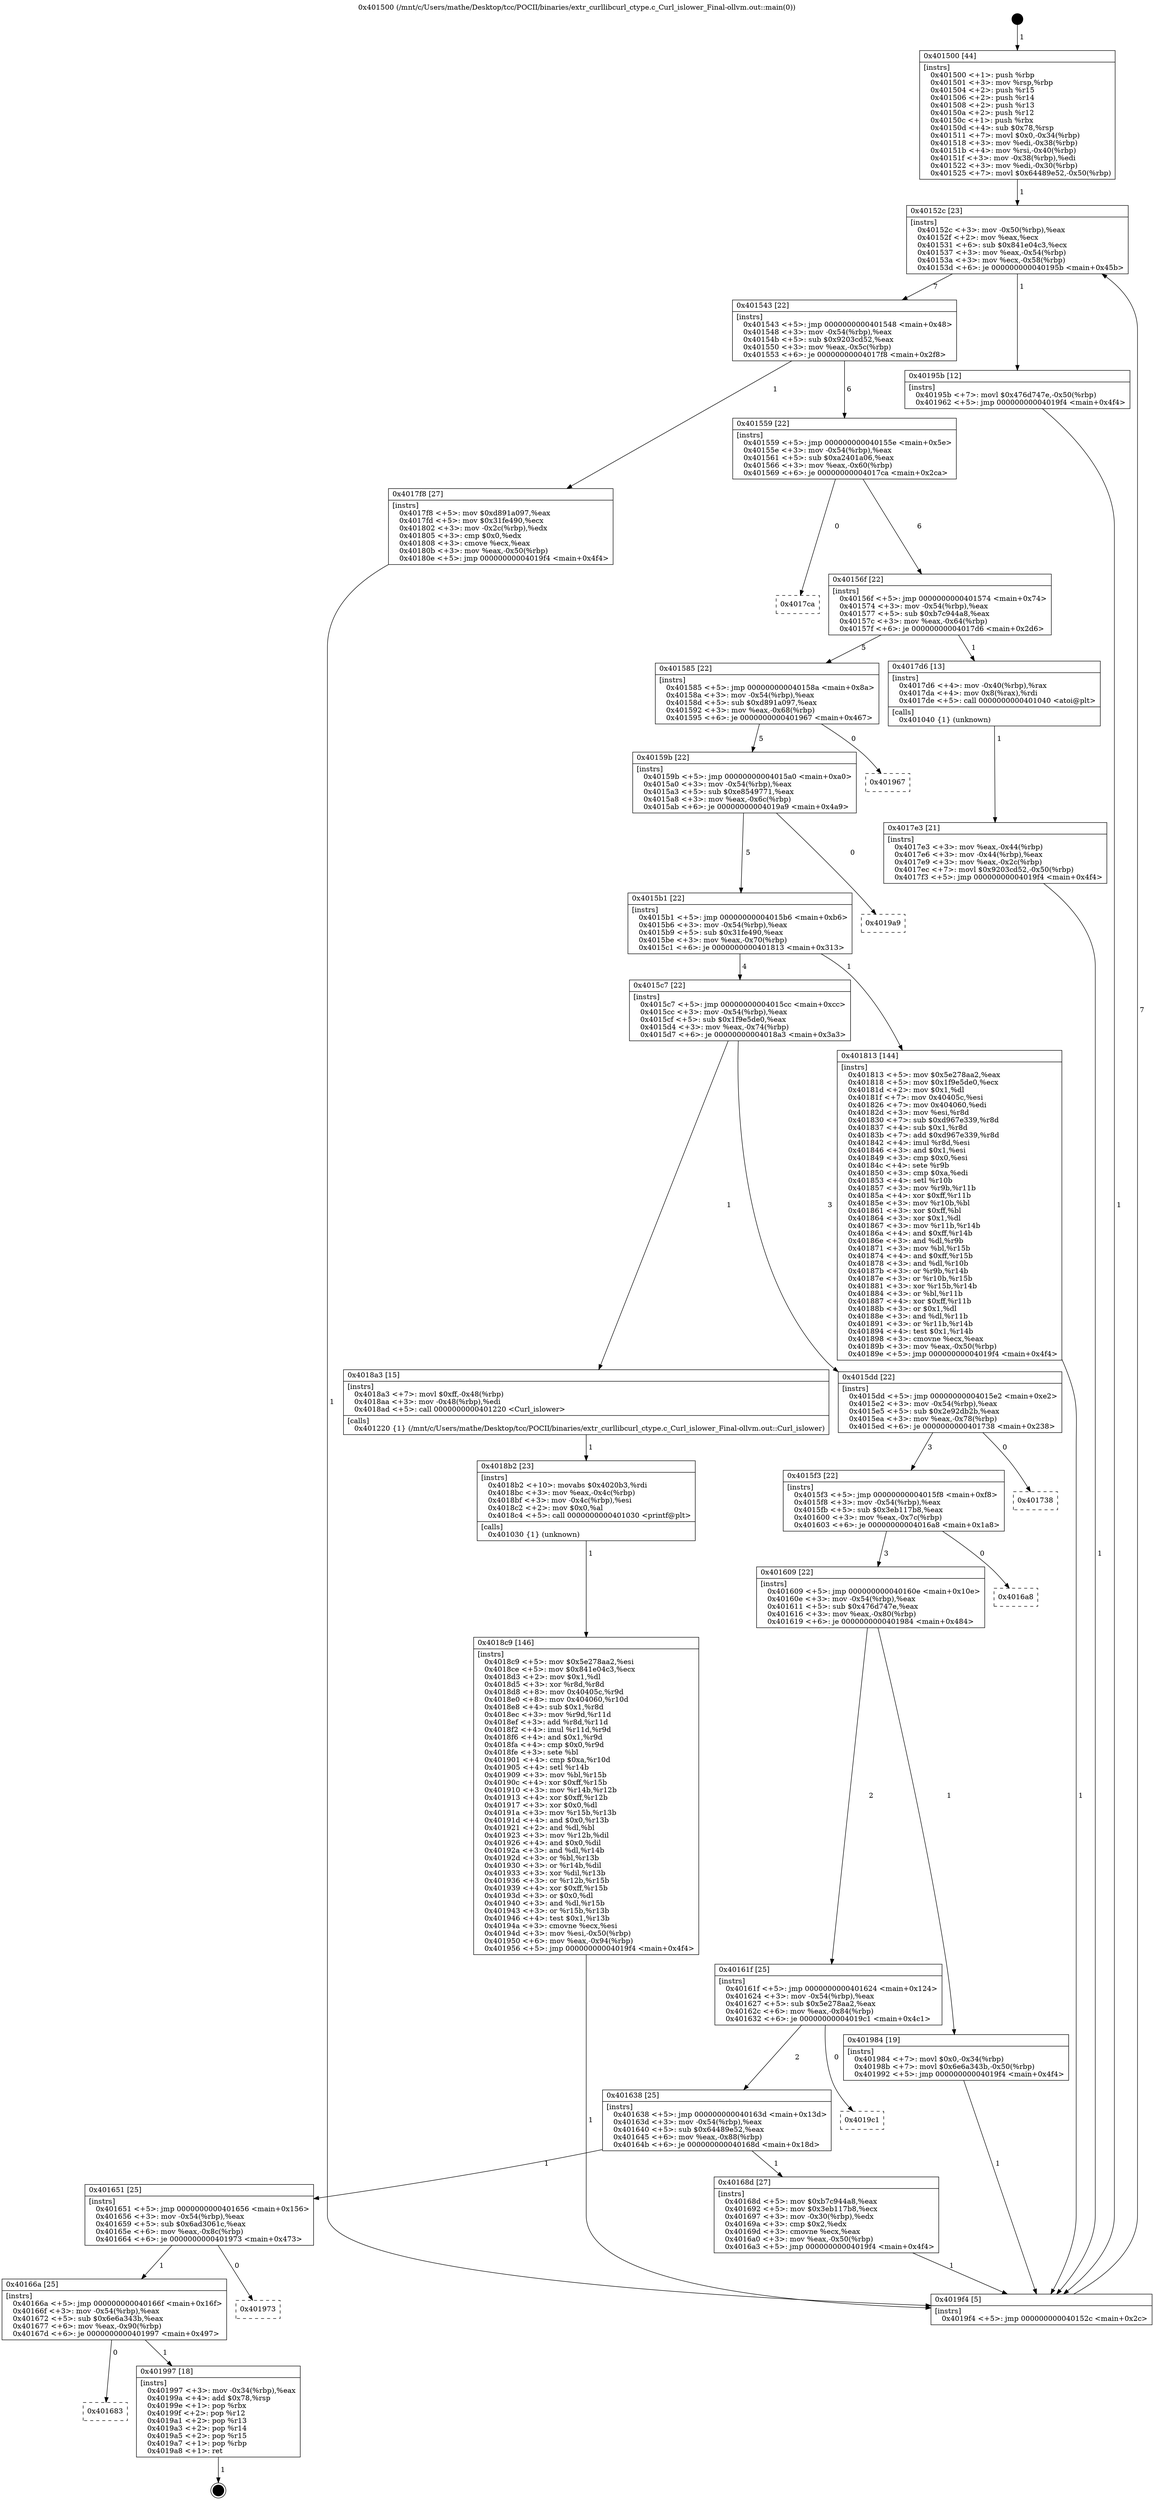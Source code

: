 digraph "0x401500" {
  label = "0x401500 (/mnt/c/Users/mathe/Desktop/tcc/POCII/binaries/extr_curllibcurl_ctype.c_Curl_islower_Final-ollvm.out::main(0))"
  labelloc = "t"
  node[shape=record]

  Entry [label="",width=0.3,height=0.3,shape=circle,fillcolor=black,style=filled]
  "0x40152c" [label="{
     0x40152c [23]\l
     | [instrs]\l
     &nbsp;&nbsp;0x40152c \<+3\>: mov -0x50(%rbp),%eax\l
     &nbsp;&nbsp;0x40152f \<+2\>: mov %eax,%ecx\l
     &nbsp;&nbsp;0x401531 \<+6\>: sub $0x841e04c3,%ecx\l
     &nbsp;&nbsp;0x401537 \<+3\>: mov %eax,-0x54(%rbp)\l
     &nbsp;&nbsp;0x40153a \<+3\>: mov %ecx,-0x58(%rbp)\l
     &nbsp;&nbsp;0x40153d \<+6\>: je 000000000040195b \<main+0x45b\>\l
  }"]
  "0x40195b" [label="{
     0x40195b [12]\l
     | [instrs]\l
     &nbsp;&nbsp;0x40195b \<+7\>: movl $0x476d747e,-0x50(%rbp)\l
     &nbsp;&nbsp;0x401962 \<+5\>: jmp 00000000004019f4 \<main+0x4f4\>\l
  }"]
  "0x401543" [label="{
     0x401543 [22]\l
     | [instrs]\l
     &nbsp;&nbsp;0x401543 \<+5\>: jmp 0000000000401548 \<main+0x48\>\l
     &nbsp;&nbsp;0x401548 \<+3\>: mov -0x54(%rbp),%eax\l
     &nbsp;&nbsp;0x40154b \<+5\>: sub $0x9203cd52,%eax\l
     &nbsp;&nbsp;0x401550 \<+3\>: mov %eax,-0x5c(%rbp)\l
     &nbsp;&nbsp;0x401553 \<+6\>: je 00000000004017f8 \<main+0x2f8\>\l
  }"]
  Exit [label="",width=0.3,height=0.3,shape=circle,fillcolor=black,style=filled,peripheries=2]
  "0x4017f8" [label="{
     0x4017f8 [27]\l
     | [instrs]\l
     &nbsp;&nbsp;0x4017f8 \<+5\>: mov $0xd891a097,%eax\l
     &nbsp;&nbsp;0x4017fd \<+5\>: mov $0x31fe490,%ecx\l
     &nbsp;&nbsp;0x401802 \<+3\>: mov -0x2c(%rbp),%edx\l
     &nbsp;&nbsp;0x401805 \<+3\>: cmp $0x0,%edx\l
     &nbsp;&nbsp;0x401808 \<+3\>: cmove %ecx,%eax\l
     &nbsp;&nbsp;0x40180b \<+3\>: mov %eax,-0x50(%rbp)\l
     &nbsp;&nbsp;0x40180e \<+5\>: jmp 00000000004019f4 \<main+0x4f4\>\l
  }"]
  "0x401559" [label="{
     0x401559 [22]\l
     | [instrs]\l
     &nbsp;&nbsp;0x401559 \<+5\>: jmp 000000000040155e \<main+0x5e\>\l
     &nbsp;&nbsp;0x40155e \<+3\>: mov -0x54(%rbp),%eax\l
     &nbsp;&nbsp;0x401561 \<+5\>: sub $0xa2401a06,%eax\l
     &nbsp;&nbsp;0x401566 \<+3\>: mov %eax,-0x60(%rbp)\l
     &nbsp;&nbsp;0x401569 \<+6\>: je 00000000004017ca \<main+0x2ca\>\l
  }"]
  "0x401683" [label="{
     0x401683\l
  }", style=dashed]
  "0x4017ca" [label="{
     0x4017ca\l
  }", style=dashed]
  "0x40156f" [label="{
     0x40156f [22]\l
     | [instrs]\l
     &nbsp;&nbsp;0x40156f \<+5\>: jmp 0000000000401574 \<main+0x74\>\l
     &nbsp;&nbsp;0x401574 \<+3\>: mov -0x54(%rbp),%eax\l
     &nbsp;&nbsp;0x401577 \<+5\>: sub $0xb7c944a8,%eax\l
     &nbsp;&nbsp;0x40157c \<+3\>: mov %eax,-0x64(%rbp)\l
     &nbsp;&nbsp;0x40157f \<+6\>: je 00000000004017d6 \<main+0x2d6\>\l
  }"]
  "0x401997" [label="{
     0x401997 [18]\l
     | [instrs]\l
     &nbsp;&nbsp;0x401997 \<+3\>: mov -0x34(%rbp),%eax\l
     &nbsp;&nbsp;0x40199a \<+4\>: add $0x78,%rsp\l
     &nbsp;&nbsp;0x40199e \<+1\>: pop %rbx\l
     &nbsp;&nbsp;0x40199f \<+2\>: pop %r12\l
     &nbsp;&nbsp;0x4019a1 \<+2\>: pop %r13\l
     &nbsp;&nbsp;0x4019a3 \<+2\>: pop %r14\l
     &nbsp;&nbsp;0x4019a5 \<+2\>: pop %r15\l
     &nbsp;&nbsp;0x4019a7 \<+1\>: pop %rbp\l
     &nbsp;&nbsp;0x4019a8 \<+1\>: ret\l
  }"]
  "0x4017d6" [label="{
     0x4017d6 [13]\l
     | [instrs]\l
     &nbsp;&nbsp;0x4017d6 \<+4\>: mov -0x40(%rbp),%rax\l
     &nbsp;&nbsp;0x4017da \<+4\>: mov 0x8(%rax),%rdi\l
     &nbsp;&nbsp;0x4017de \<+5\>: call 0000000000401040 \<atoi@plt\>\l
     | [calls]\l
     &nbsp;&nbsp;0x401040 \{1\} (unknown)\l
  }"]
  "0x401585" [label="{
     0x401585 [22]\l
     | [instrs]\l
     &nbsp;&nbsp;0x401585 \<+5\>: jmp 000000000040158a \<main+0x8a\>\l
     &nbsp;&nbsp;0x40158a \<+3\>: mov -0x54(%rbp),%eax\l
     &nbsp;&nbsp;0x40158d \<+5\>: sub $0xd891a097,%eax\l
     &nbsp;&nbsp;0x401592 \<+3\>: mov %eax,-0x68(%rbp)\l
     &nbsp;&nbsp;0x401595 \<+6\>: je 0000000000401967 \<main+0x467\>\l
  }"]
  "0x40166a" [label="{
     0x40166a [25]\l
     | [instrs]\l
     &nbsp;&nbsp;0x40166a \<+5\>: jmp 000000000040166f \<main+0x16f\>\l
     &nbsp;&nbsp;0x40166f \<+3\>: mov -0x54(%rbp),%eax\l
     &nbsp;&nbsp;0x401672 \<+5\>: sub $0x6e6a343b,%eax\l
     &nbsp;&nbsp;0x401677 \<+6\>: mov %eax,-0x90(%rbp)\l
     &nbsp;&nbsp;0x40167d \<+6\>: je 0000000000401997 \<main+0x497\>\l
  }"]
  "0x401967" [label="{
     0x401967\l
  }", style=dashed]
  "0x40159b" [label="{
     0x40159b [22]\l
     | [instrs]\l
     &nbsp;&nbsp;0x40159b \<+5\>: jmp 00000000004015a0 \<main+0xa0\>\l
     &nbsp;&nbsp;0x4015a0 \<+3\>: mov -0x54(%rbp),%eax\l
     &nbsp;&nbsp;0x4015a3 \<+5\>: sub $0xe8549771,%eax\l
     &nbsp;&nbsp;0x4015a8 \<+3\>: mov %eax,-0x6c(%rbp)\l
     &nbsp;&nbsp;0x4015ab \<+6\>: je 00000000004019a9 \<main+0x4a9\>\l
  }"]
  "0x401973" [label="{
     0x401973\l
  }", style=dashed]
  "0x4019a9" [label="{
     0x4019a9\l
  }", style=dashed]
  "0x4015b1" [label="{
     0x4015b1 [22]\l
     | [instrs]\l
     &nbsp;&nbsp;0x4015b1 \<+5\>: jmp 00000000004015b6 \<main+0xb6\>\l
     &nbsp;&nbsp;0x4015b6 \<+3\>: mov -0x54(%rbp),%eax\l
     &nbsp;&nbsp;0x4015b9 \<+5\>: sub $0x31fe490,%eax\l
     &nbsp;&nbsp;0x4015be \<+3\>: mov %eax,-0x70(%rbp)\l
     &nbsp;&nbsp;0x4015c1 \<+6\>: je 0000000000401813 \<main+0x313\>\l
  }"]
  "0x4018c9" [label="{
     0x4018c9 [146]\l
     | [instrs]\l
     &nbsp;&nbsp;0x4018c9 \<+5\>: mov $0x5e278aa2,%esi\l
     &nbsp;&nbsp;0x4018ce \<+5\>: mov $0x841e04c3,%ecx\l
     &nbsp;&nbsp;0x4018d3 \<+2\>: mov $0x1,%dl\l
     &nbsp;&nbsp;0x4018d5 \<+3\>: xor %r8d,%r8d\l
     &nbsp;&nbsp;0x4018d8 \<+8\>: mov 0x40405c,%r9d\l
     &nbsp;&nbsp;0x4018e0 \<+8\>: mov 0x404060,%r10d\l
     &nbsp;&nbsp;0x4018e8 \<+4\>: sub $0x1,%r8d\l
     &nbsp;&nbsp;0x4018ec \<+3\>: mov %r9d,%r11d\l
     &nbsp;&nbsp;0x4018ef \<+3\>: add %r8d,%r11d\l
     &nbsp;&nbsp;0x4018f2 \<+4\>: imul %r11d,%r9d\l
     &nbsp;&nbsp;0x4018f6 \<+4\>: and $0x1,%r9d\l
     &nbsp;&nbsp;0x4018fa \<+4\>: cmp $0x0,%r9d\l
     &nbsp;&nbsp;0x4018fe \<+3\>: sete %bl\l
     &nbsp;&nbsp;0x401901 \<+4\>: cmp $0xa,%r10d\l
     &nbsp;&nbsp;0x401905 \<+4\>: setl %r14b\l
     &nbsp;&nbsp;0x401909 \<+3\>: mov %bl,%r15b\l
     &nbsp;&nbsp;0x40190c \<+4\>: xor $0xff,%r15b\l
     &nbsp;&nbsp;0x401910 \<+3\>: mov %r14b,%r12b\l
     &nbsp;&nbsp;0x401913 \<+4\>: xor $0xff,%r12b\l
     &nbsp;&nbsp;0x401917 \<+3\>: xor $0x0,%dl\l
     &nbsp;&nbsp;0x40191a \<+3\>: mov %r15b,%r13b\l
     &nbsp;&nbsp;0x40191d \<+4\>: and $0x0,%r13b\l
     &nbsp;&nbsp;0x401921 \<+2\>: and %dl,%bl\l
     &nbsp;&nbsp;0x401923 \<+3\>: mov %r12b,%dil\l
     &nbsp;&nbsp;0x401926 \<+4\>: and $0x0,%dil\l
     &nbsp;&nbsp;0x40192a \<+3\>: and %dl,%r14b\l
     &nbsp;&nbsp;0x40192d \<+3\>: or %bl,%r13b\l
     &nbsp;&nbsp;0x401930 \<+3\>: or %r14b,%dil\l
     &nbsp;&nbsp;0x401933 \<+3\>: xor %dil,%r13b\l
     &nbsp;&nbsp;0x401936 \<+3\>: or %r12b,%r15b\l
     &nbsp;&nbsp;0x401939 \<+4\>: xor $0xff,%r15b\l
     &nbsp;&nbsp;0x40193d \<+3\>: or $0x0,%dl\l
     &nbsp;&nbsp;0x401940 \<+3\>: and %dl,%r15b\l
     &nbsp;&nbsp;0x401943 \<+3\>: or %r15b,%r13b\l
     &nbsp;&nbsp;0x401946 \<+4\>: test $0x1,%r13b\l
     &nbsp;&nbsp;0x40194a \<+3\>: cmovne %ecx,%esi\l
     &nbsp;&nbsp;0x40194d \<+3\>: mov %esi,-0x50(%rbp)\l
     &nbsp;&nbsp;0x401950 \<+6\>: mov %eax,-0x94(%rbp)\l
     &nbsp;&nbsp;0x401956 \<+5\>: jmp 00000000004019f4 \<main+0x4f4\>\l
  }"]
  "0x401813" [label="{
     0x401813 [144]\l
     | [instrs]\l
     &nbsp;&nbsp;0x401813 \<+5\>: mov $0x5e278aa2,%eax\l
     &nbsp;&nbsp;0x401818 \<+5\>: mov $0x1f9e5de0,%ecx\l
     &nbsp;&nbsp;0x40181d \<+2\>: mov $0x1,%dl\l
     &nbsp;&nbsp;0x40181f \<+7\>: mov 0x40405c,%esi\l
     &nbsp;&nbsp;0x401826 \<+7\>: mov 0x404060,%edi\l
     &nbsp;&nbsp;0x40182d \<+3\>: mov %esi,%r8d\l
     &nbsp;&nbsp;0x401830 \<+7\>: sub $0xd967e339,%r8d\l
     &nbsp;&nbsp;0x401837 \<+4\>: sub $0x1,%r8d\l
     &nbsp;&nbsp;0x40183b \<+7\>: add $0xd967e339,%r8d\l
     &nbsp;&nbsp;0x401842 \<+4\>: imul %r8d,%esi\l
     &nbsp;&nbsp;0x401846 \<+3\>: and $0x1,%esi\l
     &nbsp;&nbsp;0x401849 \<+3\>: cmp $0x0,%esi\l
     &nbsp;&nbsp;0x40184c \<+4\>: sete %r9b\l
     &nbsp;&nbsp;0x401850 \<+3\>: cmp $0xa,%edi\l
     &nbsp;&nbsp;0x401853 \<+4\>: setl %r10b\l
     &nbsp;&nbsp;0x401857 \<+3\>: mov %r9b,%r11b\l
     &nbsp;&nbsp;0x40185a \<+4\>: xor $0xff,%r11b\l
     &nbsp;&nbsp;0x40185e \<+3\>: mov %r10b,%bl\l
     &nbsp;&nbsp;0x401861 \<+3\>: xor $0xff,%bl\l
     &nbsp;&nbsp;0x401864 \<+3\>: xor $0x1,%dl\l
     &nbsp;&nbsp;0x401867 \<+3\>: mov %r11b,%r14b\l
     &nbsp;&nbsp;0x40186a \<+4\>: and $0xff,%r14b\l
     &nbsp;&nbsp;0x40186e \<+3\>: and %dl,%r9b\l
     &nbsp;&nbsp;0x401871 \<+3\>: mov %bl,%r15b\l
     &nbsp;&nbsp;0x401874 \<+4\>: and $0xff,%r15b\l
     &nbsp;&nbsp;0x401878 \<+3\>: and %dl,%r10b\l
     &nbsp;&nbsp;0x40187b \<+3\>: or %r9b,%r14b\l
     &nbsp;&nbsp;0x40187e \<+3\>: or %r10b,%r15b\l
     &nbsp;&nbsp;0x401881 \<+3\>: xor %r15b,%r14b\l
     &nbsp;&nbsp;0x401884 \<+3\>: or %bl,%r11b\l
     &nbsp;&nbsp;0x401887 \<+4\>: xor $0xff,%r11b\l
     &nbsp;&nbsp;0x40188b \<+3\>: or $0x1,%dl\l
     &nbsp;&nbsp;0x40188e \<+3\>: and %dl,%r11b\l
     &nbsp;&nbsp;0x401891 \<+3\>: or %r11b,%r14b\l
     &nbsp;&nbsp;0x401894 \<+4\>: test $0x1,%r14b\l
     &nbsp;&nbsp;0x401898 \<+3\>: cmovne %ecx,%eax\l
     &nbsp;&nbsp;0x40189b \<+3\>: mov %eax,-0x50(%rbp)\l
     &nbsp;&nbsp;0x40189e \<+5\>: jmp 00000000004019f4 \<main+0x4f4\>\l
  }"]
  "0x4015c7" [label="{
     0x4015c7 [22]\l
     | [instrs]\l
     &nbsp;&nbsp;0x4015c7 \<+5\>: jmp 00000000004015cc \<main+0xcc\>\l
     &nbsp;&nbsp;0x4015cc \<+3\>: mov -0x54(%rbp),%eax\l
     &nbsp;&nbsp;0x4015cf \<+5\>: sub $0x1f9e5de0,%eax\l
     &nbsp;&nbsp;0x4015d4 \<+3\>: mov %eax,-0x74(%rbp)\l
     &nbsp;&nbsp;0x4015d7 \<+6\>: je 00000000004018a3 \<main+0x3a3\>\l
  }"]
  "0x4018b2" [label="{
     0x4018b2 [23]\l
     | [instrs]\l
     &nbsp;&nbsp;0x4018b2 \<+10\>: movabs $0x4020b3,%rdi\l
     &nbsp;&nbsp;0x4018bc \<+3\>: mov %eax,-0x4c(%rbp)\l
     &nbsp;&nbsp;0x4018bf \<+3\>: mov -0x4c(%rbp),%esi\l
     &nbsp;&nbsp;0x4018c2 \<+2\>: mov $0x0,%al\l
     &nbsp;&nbsp;0x4018c4 \<+5\>: call 0000000000401030 \<printf@plt\>\l
     | [calls]\l
     &nbsp;&nbsp;0x401030 \{1\} (unknown)\l
  }"]
  "0x4018a3" [label="{
     0x4018a3 [15]\l
     | [instrs]\l
     &nbsp;&nbsp;0x4018a3 \<+7\>: movl $0xff,-0x48(%rbp)\l
     &nbsp;&nbsp;0x4018aa \<+3\>: mov -0x48(%rbp),%edi\l
     &nbsp;&nbsp;0x4018ad \<+5\>: call 0000000000401220 \<Curl_islower\>\l
     | [calls]\l
     &nbsp;&nbsp;0x401220 \{1\} (/mnt/c/Users/mathe/Desktop/tcc/POCII/binaries/extr_curllibcurl_ctype.c_Curl_islower_Final-ollvm.out::Curl_islower)\l
  }"]
  "0x4015dd" [label="{
     0x4015dd [22]\l
     | [instrs]\l
     &nbsp;&nbsp;0x4015dd \<+5\>: jmp 00000000004015e2 \<main+0xe2\>\l
     &nbsp;&nbsp;0x4015e2 \<+3\>: mov -0x54(%rbp),%eax\l
     &nbsp;&nbsp;0x4015e5 \<+5\>: sub $0x2e92db2b,%eax\l
     &nbsp;&nbsp;0x4015ea \<+3\>: mov %eax,-0x78(%rbp)\l
     &nbsp;&nbsp;0x4015ed \<+6\>: je 0000000000401738 \<main+0x238\>\l
  }"]
  "0x4017e3" [label="{
     0x4017e3 [21]\l
     | [instrs]\l
     &nbsp;&nbsp;0x4017e3 \<+3\>: mov %eax,-0x44(%rbp)\l
     &nbsp;&nbsp;0x4017e6 \<+3\>: mov -0x44(%rbp),%eax\l
     &nbsp;&nbsp;0x4017e9 \<+3\>: mov %eax,-0x2c(%rbp)\l
     &nbsp;&nbsp;0x4017ec \<+7\>: movl $0x9203cd52,-0x50(%rbp)\l
     &nbsp;&nbsp;0x4017f3 \<+5\>: jmp 00000000004019f4 \<main+0x4f4\>\l
  }"]
  "0x401738" [label="{
     0x401738\l
  }", style=dashed]
  "0x4015f3" [label="{
     0x4015f3 [22]\l
     | [instrs]\l
     &nbsp;&nbsp;0x4015f3 \<+5\>: jmp 00000000004015f8 \<main+0xf8\>\l
     &nbsp;&nbsp;0x4015f8 \<+3\>: mov -0x54(%rbp),%eax\l
     &nbsp;&nbsp;0x4015fb \<+5\>: sub $0x3eb117b8,%eax\l
     &nbsp;&nbsp;0x401600 \<+3\>: mov %eax,-0x7c(%rbp)\l
     &nbsp;&nbsp;0x401603 \<+6\>: je 00000000004016a8 \<main+0x1a8\>\l
  }"]
  "0x401500" [label="{
     0x401500 [44]\l
     | [instrs]\l
     &nbsp;&nbsp;0x401500 \<+1\>: push %rbp\l
     &nbsp;&nbsp;0x401501 \<+3\>: mov %rsp,%rbp\l
     &nbsp;&nbsp;0x401504 \<+2\>: push %r15\l
     &nbsp;&nbsp;0x401506 \<+2\>: push %r14\l
     &nbsp;&nbsp;0x401508 \<+2\>: push %r13\l
     &nbsp;&nbsp;0x40150a \<+2\>: push %r12\l
     &nbsp;&nbsp;0x40150c \<+1\>: push %rbx\l
     &nbsp;&nbsp;0x40150d \<+4\>: sub $0x78,%rsp\l
     &nbsp;&nbsp;0x401511 \<+7\>: movl $0x0,-0x34(%rbp)\l
     &nbsp;&nbsp;0x401518 \<+3\>: mov %edi,-0x38(%rbp)\l
     &nbsp;&nbsp;0x40151b \<+4\>: mov %rsi,-0x40(%rbp)\l
     &nbsp;&nbsp;0x40151f \<+3\>: mov -0x38(%rbp),%edi\l
     &nbsp;&nbsp;0x401522 \<+3\>: mov %edi,-0x30(%rbp)\l
     &nbsp;&nbsp;0x401525 \<+7\>: movl $0x64489e52,-0x50(%rbp)\l
  }"]
  "0x4016a8" [label="{
     0x4016a8\l
  }", style=dashed]
  "0x401609" [label="{
     0x401609 [22]\l
     | [instrs]\l
     &nbsp;&nbsp;0x401609 \<+5\>: jmp 000000000040160e \<main+0x10e\>\l
     &nbsp;&nbsp;0x40160e \<+3\>: mov -0x54(%rbp),%eax\l
     &nbsp;&nbsp;0x401611 \<+5\>: sub $0x476d747e,%eax\l
     &nbsp;&nbsp;0x401616 \<+3\>: mov %eax,-0x80(%rbp)\l
     &nbsp;&nbsp;0x401619 \<+6\>: je 0000000000401984 \<main+0x484\>\l
  }"]
  "0x4019f4" [label="{
     0x4019f4 [5]\l
     | [instrs]\l
     &nbsp;&nbsp;0x4019f4 \<+5\>: jmp 000000000040152c \<main+0x2c\>\l
  }"]
  "0x401984" [label="{
     0x401984 [19]\l
     | [instrs]\l
     &nbsp;&nbsp;0x401984 \<+7\>: movl $0x0,-0x34(%rbp)\l
     &nbsp;&nbsp;0x40198b \<+7\>: movl $0x6e6a343b,-0x50(%rbp)\l
     &nbsp;&nbsp;0x401992 \<+5\>: jmp 00000000004019f4 \<main+0x4f4\>\l
  }"]
  "0x40161f" [label="{
     0x40161f [25]\l
     | [instrs]\l
     &nbsp;&nbsp;0x40161f \<+5\>: jmp 0000000000401624 \<main+0x124\>\l
     &nbsp;&nbsp;0x401624 \<+3\>: mov -0x54(%rbp),%eax\l
     &nbsp;&nbsp;0x401627 \<+5\>: sub $0x5e278aa2,%eax\l
     &nbsp;&nbsp;0x40162c \<+6\>: mov %eax,-0x84(%rbp)\l
     &nbsp;&nbsp;0x401632 \<+6\>: je 00000000004019c1 \<main+0x4c1\>\l
  }"]
  "0x401651" [label="{
     0x401651 [25]\l
     | [instrs]\l
     &nbsp;&nbsp;0x401651 \<+5\>: jmp 0000000000401656 \<main+0x156\>\l
     &nbsp;&nbsp;0x401656 \<+3\>: mov -0x54(%rbp),%eax\l
     &nbsp;&nbsp;0x401659 \<+5\>: sub $0x6ad3061c,%eax\l
     &nbsp;&nbsp;0x40165e \<+6\>: mov %eax,-0x8c(%rbp)\l
     &nbsp;&nbsp;0x401664 \<+6\>: je 0000000000401973 \<main+0x473\>\l
  }"]
  "0x4019c1" [label="{
     0x4019c1\l
  }", style=dashed]
  "0x401638" [label="{
     0x401638 [25]\l
     | [instrs]\l
     &nbsp;&nbsp;0x401638 \<+5\>: jmp 000000000040163d \<main+0x13d\>\l
     &nbsp;&nbsp;0x40163d \<+3\>: mov -0x54(%rbp),%eax\l
     &nbsp;&nbsp;0x401640 \<+5\>: sub $0x64489e52,%eax\l
     &nbsp;&nbsp;0x401645 \<+6\>: mov %eax,-0x88(%rbp)\l
     &nbsp;&nbsp;0x40164b \<+6\>: je 000000000040168d \<main+0x18d\>\l
  }"]
  "0x40168d" [label="{
     0x40168d [27]\l
     | [instrs]\l
     &nbsp;&nbsp;0x40168d \<+5\>: mov $0xb7c944a8,%eax\l
     &nbsp;&nbsp;0x401692 \<+5\>: mov $0x3eb117b8,%ecx\l
     &nbsp;&nbsp;0x401697 \<+3\>: mov -0x30(%rbp),%edx\l
     &nbsp;&nbsp;0x40169a \<+3\>: cmp $0x2,%edx\l
     &nbsp;&nbsp;0x40169d \<+3\>: cmovne %ecx,%eax\l
     &nbsp;&nbsp;0x4016a0 \<+3\>: mov %eax,-0x50(%rbp)\l
     &nbsp;&nbsp;0x4016a3 \<+5\>: jmp 00000000004019f4 \<main+0x4f4\>\l
  }"]
  Entry -> "0x401500" [label=" 1"]
  "0x40152c" -> "0x40195b" [label=" 1"]
  "0x40152c" -> "0x401543" [label=" 7"]
  "0x401997" -> Exit [label=" 1"]
  "0x401543" -> "0x4017f8" [label=" 1"]
  "0x401543" -> "0x401559" [label=" 6"]
  "0x40166a" -> "0x401683" [label=" 0"]
  "0x401559" -> "0x4017ca" [label=" 0"]
  "0x401559" -> "0x40156f" [label=" 6"]
  "0x40166a" -> "0x401997" [label=" 1"]
  "0x40156f" -> "0x4017d6" [label=" 1"]
  "0x40156f" -> "0x401585" [label=" 5"]
  "0x401651" -> "0x40166a" [label=" 1"]
  "0x401585" -> "0x401967" [label=" 0"]
  "0x401585" -> "0x40159b" [label=" 5"]
  "0x401651" -> "0x401973" [label=" 0"]
  "0x40159b" -> "0x4019a9" [label=" 0"]
  "0x40159b" -> "0x4015b1" [label=" 5"]
  "0x401984" -> "0x4019f4" [label=" 1"]
  "0x4015b1" -> "0x401813" [label=" 1"]
  "0x4015b1" -> "0x4015c7" [label=" 4"]
  "0x40195b" -> "0x4019f4" [label=" 1"]
  "0x4015c7" -> "0x4018a3" [label=" 1"]
  "0x4015c7" -> "0x4015dd" [label=" 3"]
  "0x4018c9" -> "0x4019f4" [label=" 1"]
  "0x4015dd" -> "0x401738" [label=" 0"]
  "0x4015dd" -> "0x4015f3" [label=" 3"]
  "0x4018b2" -> "0x4018c9" [label=" 1"]
  "0x4015f3" -> "0x4016a8" [label=" 0"]
  "0x4015f3" -> "0x401609" [label=" 3"]
  "0x4018a3" -> "0x4018b2" [label=" 1"]
  "0x401609" -> "0x401984" [label=" 1"]
  "0x401609" -> "0x40161f" [label=" 2"]
  "0x401813" -> "0x4019f4" [label=" 1"]
  "0x40161f" -> "0x4019c1" [label=" 0"]
  "0x40161f" -> "0x401638" [label=" 2"]
  "0x4017f8" -> "0x4019f4" [label=" 1"]
  "0x401638" -> "0x40168d" [label=" 1"]
  "0x401638" -> "0x401651" [label=" 1"]
  "0x40168d" -> "0x4019f4" [label=" 1"]
  "0x401500" -> "0x40152c" [label=" 1"]
  "0x4019f4" -> "0x40152c" [label=" 7"]
  "0x4017d6" -> "0x4017e3" [label=" 1"]
  "0x4017e3" -> "0x4019f4" [label=" 1"]
}
